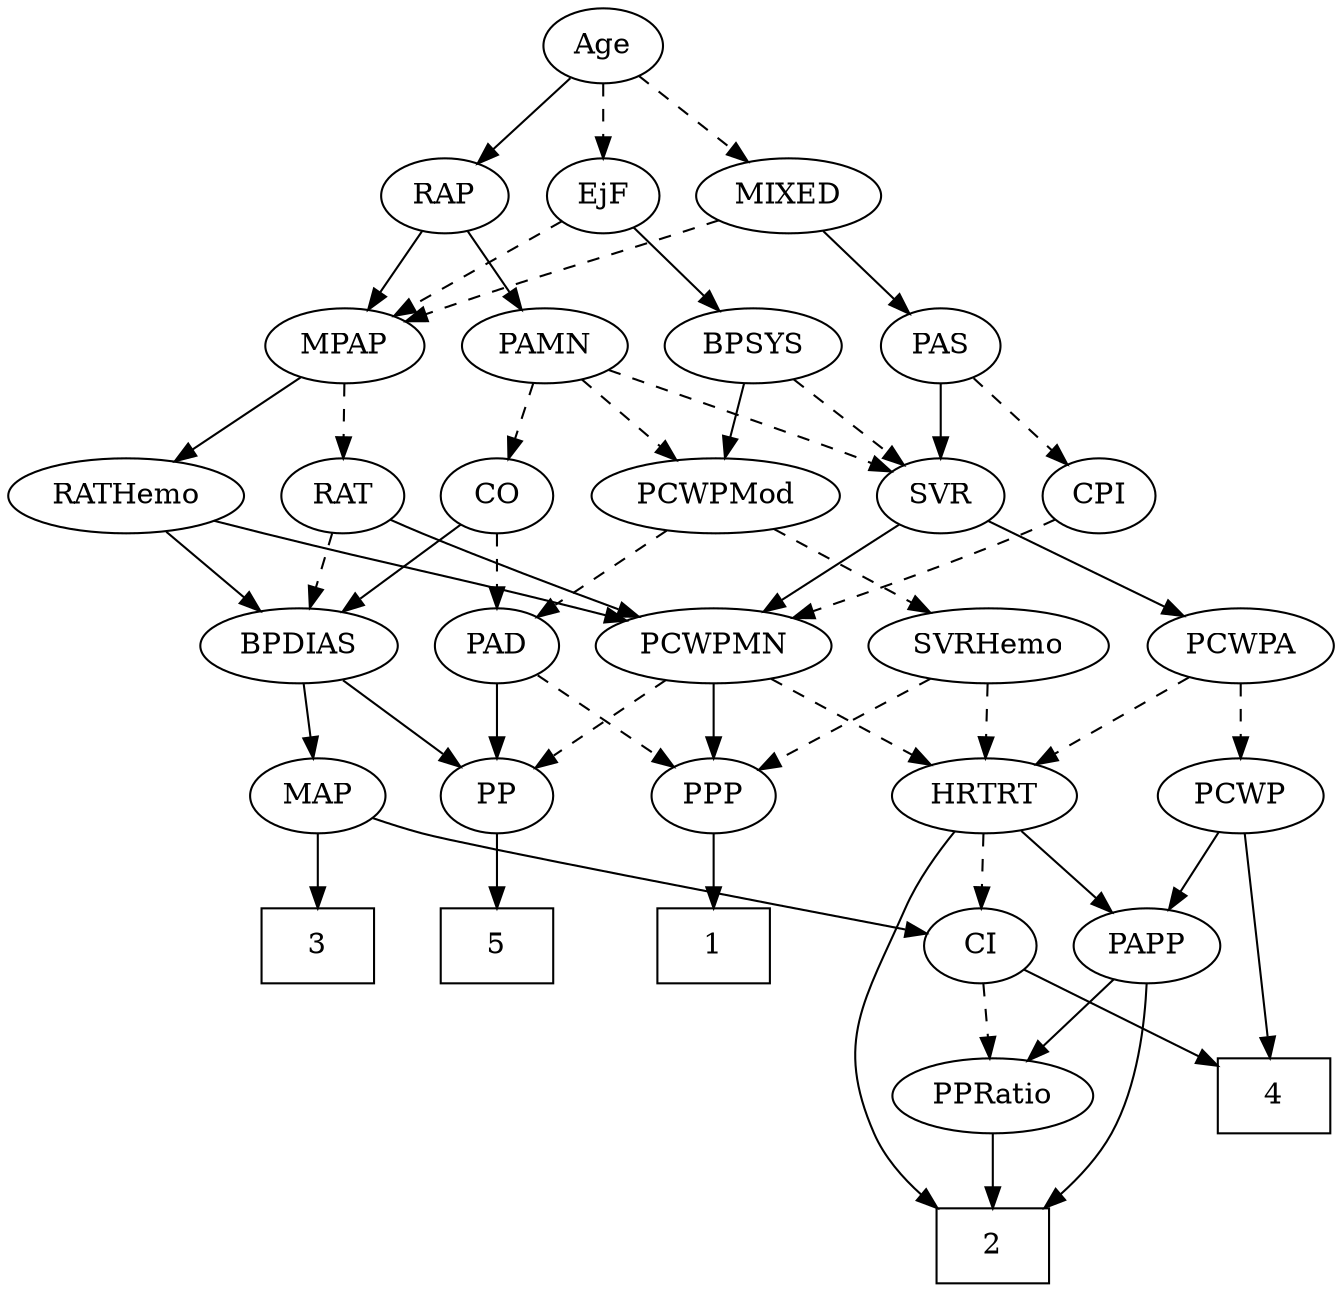 strict digraph {
	graph [bb="0,0,526.25,612"];
	node [label="\N"];
	1	[height=0.5,
		pos="228.25,162",
		shape=box,
		width=0.75];
	2	[height=0.5,
		pos="353.25,18",
		shape=box,
		width=0.75];
	3	[height=0.5,
		pos="49.246,162",
		shape=box,
		width=0.75];
	4	[height=0.5,
		pos="438.25,90",
		shape=box,
		width=0.75];
	5	[height=0.5,
		pos="131.25,162",
		shape=box,
		width=0.75];
	Age	[height=0.5,
		pos="280.25,594",
		width=0.75];
	EjF	[height=0.5,
		pos="280.25,522",
		width=0.75];
	Age -> EjF	[pos="e,280.25,540.1 280.25,575.7 280.25,567.98 280.25,558.71 280.25,550.11",
		style=dashed];
	RAP	[height=0.5,
		pos="207.25,522",
		width=0.77632];
	Age -> RAP	[pos="e,222.25,537.38 265.47,578.83 255.15,568.94 241.19,555.55 229.52,544.36",
		style=solid];
	MIXED	[height=0.5,
		pos="365.25,522",
		width=1.1193];
	Age -> MIXED	[pos="e,346.84,538.16 296.64,579.5 308.65,569.61 325.22,555.96 339.06,544.56",
		style=dashed];
	MPAP	[height=0.5,
		pos="244.25,450",
		width=0.97491];
	EjF -> MPAP	[pos="e,252.8,467.63 271.9,504.76 267.6,496.4 262.25,486.02 257.42,476.61",
		style=dashed];
	BPSYS	[height=0.5,
		pos="335.25,450",
		width=1.0471];
	EjF -> BPSYS	[pos="e,322.57,467.13 292.18,505.81 299.19,496.89 308.21,485.41 316.19,475.26",
		style=solid];
	RAP -> MPAP	[pos="e,235.45,467.63 215.83,504.76 220.25,496.4 225.74,486.02 230.71,476.61",
		style=solid];
	PAMN	[height=0.5,
		pos="155.25,450",
		width=1.011];
	RAP -> PAMN	[pos="e,167.48,467.47 195.71,505.46 189.23,496.74 180.99,485.65 173.64,475.76",
		style=solid];
	MIXED -> MPAP	[pos="e,266.58,463.92 341.63,507.34 322.7,496.38 295.97,480.93 275.31,468.97",
		style=dashed];
	PAS	[height=0.5,
		pos="426.25,450",
		width=0.75];
	MIXED -> PAS	[pos="e,413.01,466.19 379.39,504.76 387.39,495.59 397.52,483.96 406.31,473.88",
		style=solid];
	RATHemo	[height=0.5,
		pos="209.25,378",
		width=1.3721];
	MPAP -> RATHemo	[pos="e,217.72,395.96 235.95,432.41 231.87,424.25 226.86,414.22 222.28,405.07",
		style=solid];
	RAT	[height=0.5,
		pos="114.25,378",
		width=0.75827];
	MPAP -> RAT	[pos="e,134.72,390.02 221,436.49 199.34,424.82 166.95,407.38 143.53,394.77",
		style=dashed];
	SVR	[height=0.5,
		pos="426.25,378",
		width=0.77632];
	BPSYS -> SVR	[pos="e,408.82,392.4 354.55,434.15 367.98,423.82 386.03,409.93 400.66,398.68",
		style=dashed];
	PCWPMod	[height=0.5,
		pos="328.25,378",
		width=1.4443];
	BPSYS -> PCWPMod	[pos="e,329.96,396.1 333.52,431.7 332.74,423.98 331.82,414.71 330.96,406.11",
		style=solid];
	PAD	[height=0.5,
		pos="131.25,306",
		width=0.79437];
	PP	[height=0.5,
		pos="131.25,234",
		width=0.75];
	PAD -> PP	[pos="e,131.25,252.1 131.25,287.7 131.25,279.98 131.25,270.71 131.25,262.11",
		style=solid];
	PPP	[height=0.5,
		pos="228.25,234",
		width=0.75];
	PAD -> PPP	[pos="e,210.41,247.87 149.49,291.83 164.35,281.11 185.52,265.83 202.17,253.82",
		style=dashed];
	CO	[height=0.5,
		pos="42.246,378",
		width=0.75];
	CO -> PAD	[pos="e,113.97,320.58 58.986,363.83 72.242,353.41 90.969,338.68 106.04,326.83",
		style=dashed];
	BPDIAS	[height=0.5,
		pos="42.246,306",
		width=1.1735];
	CO -> BPDIAS	[pos="e,42.246,324.1 42.246,359.7 42.246,351.98 42.246,342.71 42.246,334.11",
		style=solid];
	CPI	[height=0.5,
		pos="499.25,378",
		width=0.75];
	PAS -> CPI	[pos="e,484.5,393.14 441.02,434.83 451.41,424.87 465.49,411.37 477.2,400.14",
		style=dashed];
	PAS -> SVR	[pos="e,426.25,396.1 426.25,431.7 426.25,423.98 426.25,414.71 426.25,406.11",
		style=solid];
	PAMN -> CO	[pos="e,61.335,390.83 133.46,435.5 115.41,424.32 89.644,408.36 70.098,396.25",
		style=dashed];
	PAMN -> SVR	[pos="e,405.08,389.79 182.6,437.81 188.37,435.69 194.46,433.63 200.25,432 282.55,408.8 307.8,422.04 389.25,396 391.38,395.32 393.55,394.54 \
395.72,393.71",
		style=dashed];
	PAMN -> PCWPMod	[pos="e,295.65,392.19 182.66,437.91 210.46,426.66 253.86,409.1 286.05,396.07",
		style=dashed];
	PCWPMN	[height=0.5,
		pos="228.25,306",
		width=1.3902];
	RATHemo -> PCWPMN	[pos="e,223.56,324.28 213.85,360.05 215.96,352.26 218.52,342.82 220.9,334.08",
		style=solid];
	RATHemo -> BPDIAS	[pos="e,71.282,319.17 177.83,363.83 150.33,352.31 110.27,335.51 80.828,323.17",
		style=solid];
	CPI -> PCWPMN	[pos="e,265.26,318.15 478.65,366.24 473.7,363.95 468.36,361.7 463.25,360 387.49,334.77 364.78,343.07 287.25,324 283.23,323.01 279.07,321.93 \
274.91,320.81",
		style=dashed];
	RAT -> PCWPMN	[pos="e,204.05,321.86 133.58,365.13 150.52,354.73 175.48,339.4 195.52,327.1",
		style=solid];
	RAT -> BPDIAS	[pos="e,58.397,322.7 99.328,362.5 89.622,353.06 76.761,340.56 65.703,329.81",
		style=dashed];
	PCWPA	[height=0.5,
		pos="456.25,306",
		width=1.1555];
	SVR -> PCWPA	[pos="e,448.98,323.96 433.36,360.41 436.82,352.34 441.06,342.43 444.95,333.35",
		style=solid];
	SVR -> PCWPMN	[pos="e,265.76,318.04 404.51,366.52 399.54,364.26 394.25,361.96 389.25,360 351.52,345.18 307.78,330.96 275.42,320.99",
		style=solid];
	PCWPMod -> PAD	[pos="e,153.6,317.44 290.28,365.51 257.83,355.41 210.06,339.88 169.25,324 167.17,323.19 165.04,322.33 162.9,321.44",
		style=dashed];
	SVRHemo	[height=0.5,
		pos="346.25,306",
		width=1.3902];
	PCWPMod -> SVRHemo	[pos="e,341.8,324.28 332.6,360.05 334.61,352.26 337.03,342.82 339.28,334.08",
		style=dashed];
	PCWP	[height=0.5,
		pos="456.25,234",
		width=0.97491];
	PCWPA -> PCWP	[pos="e,456.25,252.1 456.25,287.7 456.25,279.98 456.25,270.71 456.25,262.11",
		style=dashed];
	HRTRT	[height=0.5,
		pos="342.25,234",
		width=1.1013];
	PCWPA -> HRTRT	[pos="e,364.89,248.91 433.18,290.83 415.99,280.28 392.33,265.75 373.46,254.16",
		style=dashed];
	PCWPMN -> PP	[pos="e,148.83,247.69 206.72,289.46 192.03,278.86 172.49,264.76 156.98,253.57",
		style=dashed];
	PCWPMN -> PPP	[pos="e,228.25,252.1 228.25,287.7 228.25,279.98 228.25,270.71 228.25,262.11",
		style=solid];
	PCWPMN -> HRTRT	[pos="e,319.66,248.87 252.42,290.15 269.5,279.67 292.53,265.53 311,254.18",
		style=dashed];
	SVRHemo -> PPP	[pos="e,247.88,246.65 321.51,290.33 302.61,279.11 276.52,263.64 256.75,251.91",
		style=dashed];
	SVRHemo -> HRTRT	[pos="e,343.22,252.1 345.26,287.7 344.82,279.98 344.29,270.71 343.8,262.11",
		style=dashed];
	MAP	[height=0.5,
		pos="49.246,234",
		width=0.84854];
	BPDIAS -> MAP	[pos="e,47.536,252.1 43.977,287.7 44.748,279.98 45.675,270.71 46.535,262.11",
		style=solid];
	BPDIAS -> PP	[pos="e,114.37,248.27 61.558,289.81 74.721,279.46 92.268,265.66 106.46,254.49",
		style=solid];
	MAP -> 3	[pos="e,49.246,180.1 49.246,215.7 49.246,207.98 49.246,198.71 49.246,190.11",
		style=solid];
	CI	[height=0.5,
		pos="341.25,162",
		width=0.75];
	MAP -> CI	[pos="e,315.94,168.64 73.856,223.16 80.714,220.62 88.213,218.04 95.246,216 169.01,194.63 189.19,196.28 264.25,180 277.86,177.05 292.83,\
173.75 305.91,170.86",
		style=solid];
	PP -> 5	[pos="e,131.25,180.1 131.25,215.7 131.25,207.98 131.25,198.71 131.25,190.11",
		style=solid];
	PPP -> 1	[pos="e,228.25,180.1 228.25,215.7 228.25,207.98 228.25,198.71 228.25,190.11",
		style=solid];
	PPRatio	[height=0.5,
		pos="353.25,90",
		width=1.1013];
	PPRatio -> 2	[pos="e,353.25,36.104 353.25,71.697 353.25,63.983 353.25,54.712 353.25,46.112",
		style=solid];
	PCWP -> 4	[pos="e,446.96,108.17 459.06,215.76 461.49,197.71 463.94,168.6 459.25,144 457.54,135.06 454.35,125.7 450.96,117.37",
		style=solid];
	PAPP	[height=0.5,
		pos="418.25,162",
		width=0.88464];
	PCWP -> PAPP	[pos="e,427.19,179.47 447.24,216.41 442.7,208.04 437.09,197.71 432.02,188.37",
		style=solid];
	CI -> 4	[pos="e,414.35,108.24 359.04,148.16 372.14,138.7 390.33,125.58 405.97,114.29",
		style=solid];
	CI -> PPRatio	[pos="e,350.28,108.28 344.15,144.05 345.47,136.35 347.07,127.03 348.56,118.36",
		style=dashed];
	PAPP -> 2	[pos="e,380.4,22.323 438.88,148 451.69,138.63 467.05,124.72 474.25,108 480.57,93.304 483,85.392 474.25,72 455.81,43.791 418.66,30.503 \
390.37,24.302",
		style=solid];
	PAPP -> PPRatio	[pos="e,368.23,107.13 404.14,145.81 395.69,136.71 384.77,124.95 375.21,114.65",
		style=solid];
	HRTRT -> 2	[pos="e,331.09,36.125 327.43,217.21 319.19,207.34 309.72,193.89 305.25,180 290.53,134.31 286.75,116.7 304.25,72 308.44,61.279 315.94,51.427 \
323.82,43.201",
		style=solid];
	HRTRT -> CI	[pos="e,341.49,180.1 342,215.7 341.89,207.98 341.76,198.71 341.63,190.11",
		style=dashed];
	HRTRT -> PAPP	[pos="e,402.21,177.77 359.11,217.46 369.56,207.84 383.13,195.34 394.64,184.75",
		style=solid];
}
